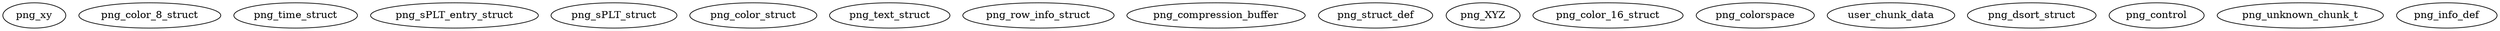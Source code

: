 digraph G{
"png_xy"
"png_color_8_struct"
"png_time_struct"
"png_sPLT_entry_struct"
"png_sPLT_struct"
"png_color_struct"
"png_text_struct"
"png_row_info_struct"
"png_compression_buffer"
"png_struct_def"
"png_XYZ"
"png_color_16_struct"
"png_colorspace"
"user_chunk_data"
"png_dsort_struct"
"png_control"
"png_unknown_chunk_t"
"png_info_def"
}

